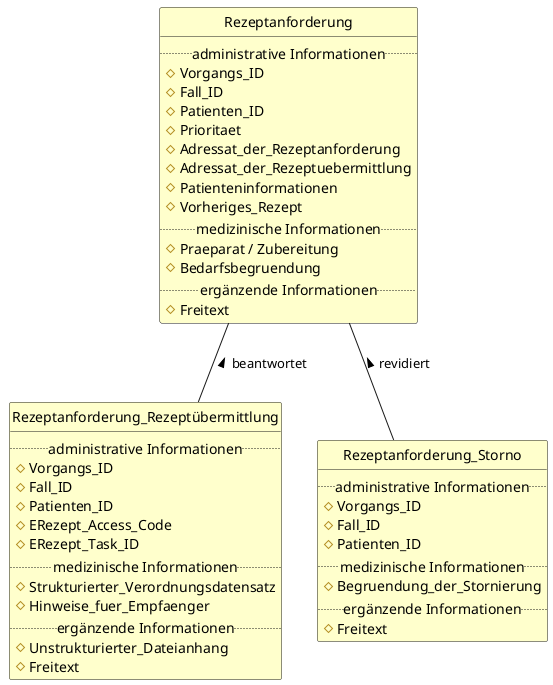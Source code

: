 @startuml

'top to bottom direction

'skinparam linetype ortho
hide circle
hide methods

class "Rezeptanforderung" as Rezeptanforderung #BUSINESS {
    ..administrative Informationen..
    #Vorgangs_ID
    #Fall_ID
    #Patienten_ID
    #Prioritaet
    #Adressat_der_Rezeptanforderung
    #Adressat_der_Rezeptuebermittlung
    #Patienteninformationen
    #Vorheriges_Rezept
    ..medizinische Informationen..
    #Praeparat / Zubereitung
    #Bedarfsbegruendung
    ..ergänzende Informationen..
    #Freitext
}

class "Rezeptanforderung_Rezeptübermittlung" as Rezeptanforderung_Rezeptübermittlung #BUSINESS {
    ..administrative Informationen..
    #Vorgangs_ID
    #Fall_ID
    #Patienten_ID
    #ERezept_Access_Code
    #ERezept_Task_ID
    ..medizinische Informationen..
    #Strukturierter_Verordnungsdatensatz
    #Hinweise_fuer_Empfaenger
    ..ergänzende Informationen..
    #Unstrukturierter_Dateianhang
    #Freitext
}

class "Rezeptanforderung_Storno" as Rezeptanforderung_Storno #BUSINESS {
    ..administrative Informationen..
    #Vorgangs_ID
    #Fall_ID
    #Patienten_ID
    ..medizinische Informationen..
    #Begruendung_der_Stornierung
    ..ergänzende Informationen..
    #Freitext
}


Rezeptanforderung_Storno -up- Rezeptanforderung: revidiert >
Rezeptanforderung_Rezeptübermittlung -up- Rezeptanforderung: beantwortet >

@enduml